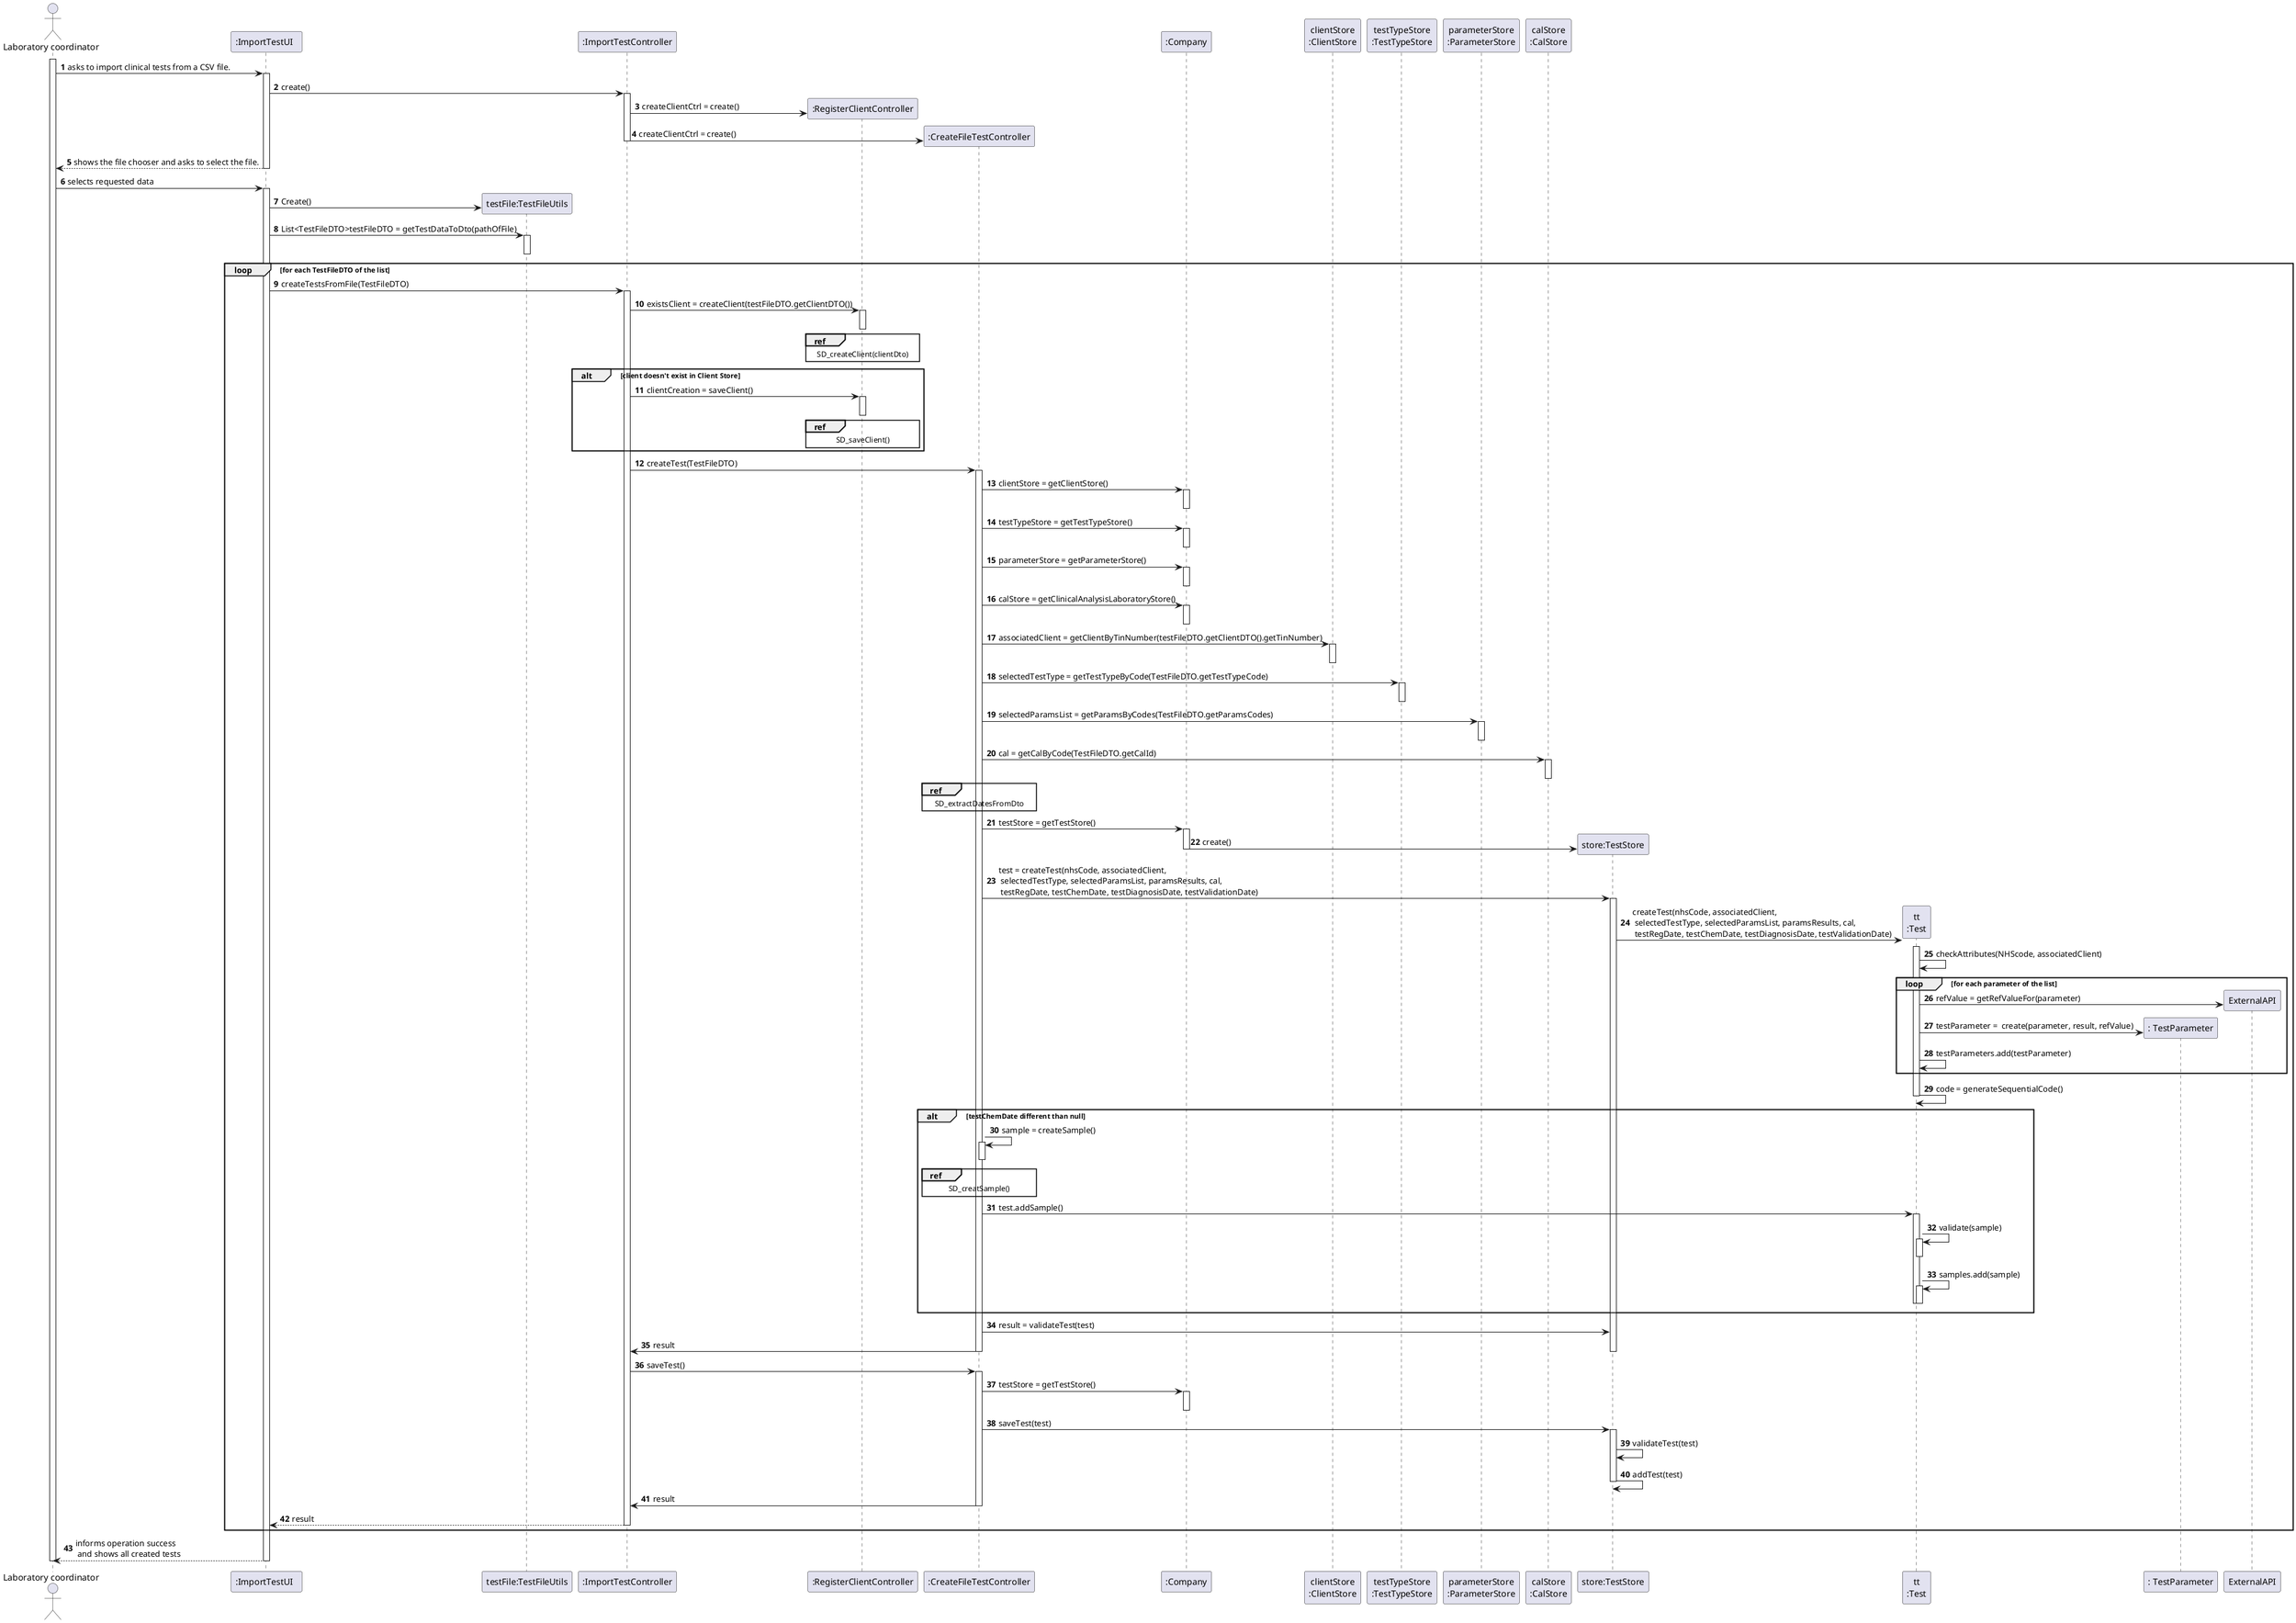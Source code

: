 @startuml
autonumber
'hide footbox
actor "Laboratory coordinator" as ADM
participant ":ImportTestUI  " as UI
participant "testFile:TestFileUtils" as TST
participant ":ImportTestController" as CTRL
participant ":RegisterClientController" as CLIENT_CTRL
participant ":CreateFileTestController" as TEST_CTRL
participant ":Company" as PLAT
participant "clientStore\n:ClientStore" as CLIENT_STORE
participant "testTypeStore\n:TestTypeStore" as TEST_TYPE_STORE
participant "parameterStore\n:ParameterStore" as PARAM_STORE
participant "calStore\n:CalStore" as CAL_STORE
participant "store:TestStore" as ORG
participant "tt\n:Test" as TAREFA
participant ": TestParameter" as tp

activate ADM
ADM -> UI : asks to import clinical tests from a CSV file.
activate UI

UI -> CTRL : create()
activate CTRL
CTRL -> CLIENT_CTRL** : createClientCtrl = create()
CTRL -> TEST_CTRL** : createClientCtrl = create()
deactivate CTRL




UI --> ADM : shows the file chooser and asks to select the file.
deactivate UI

ADM -> UI : selects requested data
activate UI

UI -> TST** : Create()
UI -> TST : List<TestFileDTO>testFileDTO = getTestDataToDto(pathOfFile)
activate TST
deactivate TST
loop for each TestFileDTO of the list

UI -> CTRL : createTestsFromFile(TestFileDTO)
activate CTRL

/'
CTRL -> TEST_LIST** : create()
'/


CTRL -> CLIENT_CTRL : existsClient = createClient(testFileDTO.getClientDTO())
activate CLIENT_CTRL

ref over CLIENT_CTRL
SD_createClient(clientDto)
end
deactivate CLIENT_CTRL

alt client doesn't exist in Client Store
CTRL -> CLIENT_CTRL : clientCreation = saveClient()
activate CLIENT_CTRL
ref over CLIENT_CTRL
SD_saveClient()
end

deactivate CLIENT_CTRL
end
CTRL -> TEST_CTRL : createTest(TestFileDTO)
activate TEST_CTRL

TEST_CTRL -> PLAT : clientStore = getClientStore()
activate PLAT
deactivate PLAT


TEST_CTRL -> PLAT : testTypeStore = getTestTypeStore()
activate PLAT
deactivate PLAT

TEST_CTRL -> PLAT : parameterStore = getParameterStore()
activate PLAT
deactivate PLAT

TEST_CTRL -> PLAT : calStore = getClinicalAnalysisLaboratoryStore()
activate PLAT
deactivate PLAT

TEST_CTRL -> CLIENT_STORE : associatedClient = getClientByTinNumber(testFileDTO.getClientDTO().getTinNumber)
activate CLIENT_STORE
deactivate CLIENT_STORE

TEST_CTRL -> TEST_TYPE_STORE : selectedTestType = getTestTypeByCode(TestFileDTO.getTestTypeCode)
activate TEST_TYPE_STORE
deactivate TEST_TYPE_STORE



TEST_CTRL -> PARAM_STORE : selectedParamsList = getParamsByCodes(TestFileDTO.getParamsCodes)
activate PARAM_STORE
deactivate PARAM_STORE

TEST_CTRL -> CAL_STORE : cal = getCalByCode(TestFileDTO.getCalId)
activate CAL_STORE
deactivate CAL_STORE

ref over TEST_CTRL
SD_extractDatesFromDto
end

TEST_CTRL -> PLAT : testStore = getTestStore()
activate PLAT
PLAT -> ORG** : create()
deactivate PLAT

TEST_CTRL -> ORG : test = createTest(nhsCode, associatedClient,\n selectedTestType, selectedParamsList, paramsResults, cal,\n testRegDate, testChemDate, testDiagnosisDate, testValidationDate)
activate ORG
ORG -> TAREFA** : createTest(nhsCode, associatedClient,\n selectedTestType, selectedParamsList, paramsResults, cal,\n testRegDate, testChemDate, testDiagnosisDate, testValidationDate)

activate TAREFA
TAREFA -> TAREFA : checkAttributes(NHScode, associatedClient)

loop for each parameter of the list
TAREFA -> ExternalAPI** : refValue = getRefValueFor(parameter)
TAREFA -> tp**: testParameter =  create(parameter, result, refValue)
TAREFA -> TAREFA: testParameters.add(testParameter)
end

TAREFA -> TAREFA : code = generateSequentialCode()
deactivate TAREFA

alt testChemDate different than null
TEST_CTRL -> TEST_CTRL : sample = createSample()
ref over TEST_CTRL
SD_creatSample()
end
activate TEST_CTRL
deactivate TEST_CTRL

TEST_CTRL -> TAREFA : test.addSample()
activate TAREFA

TAREFA -> TAREFA : validate(sample)
activate TAREFA
deactivate TAREFA

TAREFA -> TAREFA : samples.add(sample)
activate TAREFA
deactivate TAREFA
deactivate TAREFA
end

TEST_CTRL -> ORG : result = validateTest(test)
TEST_CTRL -> CTRL : result
deactivate TEST_CTRL

deactivate TEST_CTRL
deactivate ORG

CTRL -> TEST_CTRL : saveTest()
activate TEST_CTRL

TEST_CTRL -> PLAT : testStore = getTestStore()
activate PLAT
deactivate PLAT

TEST_CTRL -> ORG : saveTest(test)
activate ORG

ORG -> ORG: validateTest(test)
ORG -> ORG: addTest(test)
deactivate ORG

TEST_CTRL -> CTRL : result
deactivate TEST_CTRL


CTRL --> UI: result
deactivate CTRL
end


UI --> ADM : informs operation success\n and shows all created tests
deactivate ORG
deactivate CTRL
deactivate UI

deactivate ADM

@enduml
